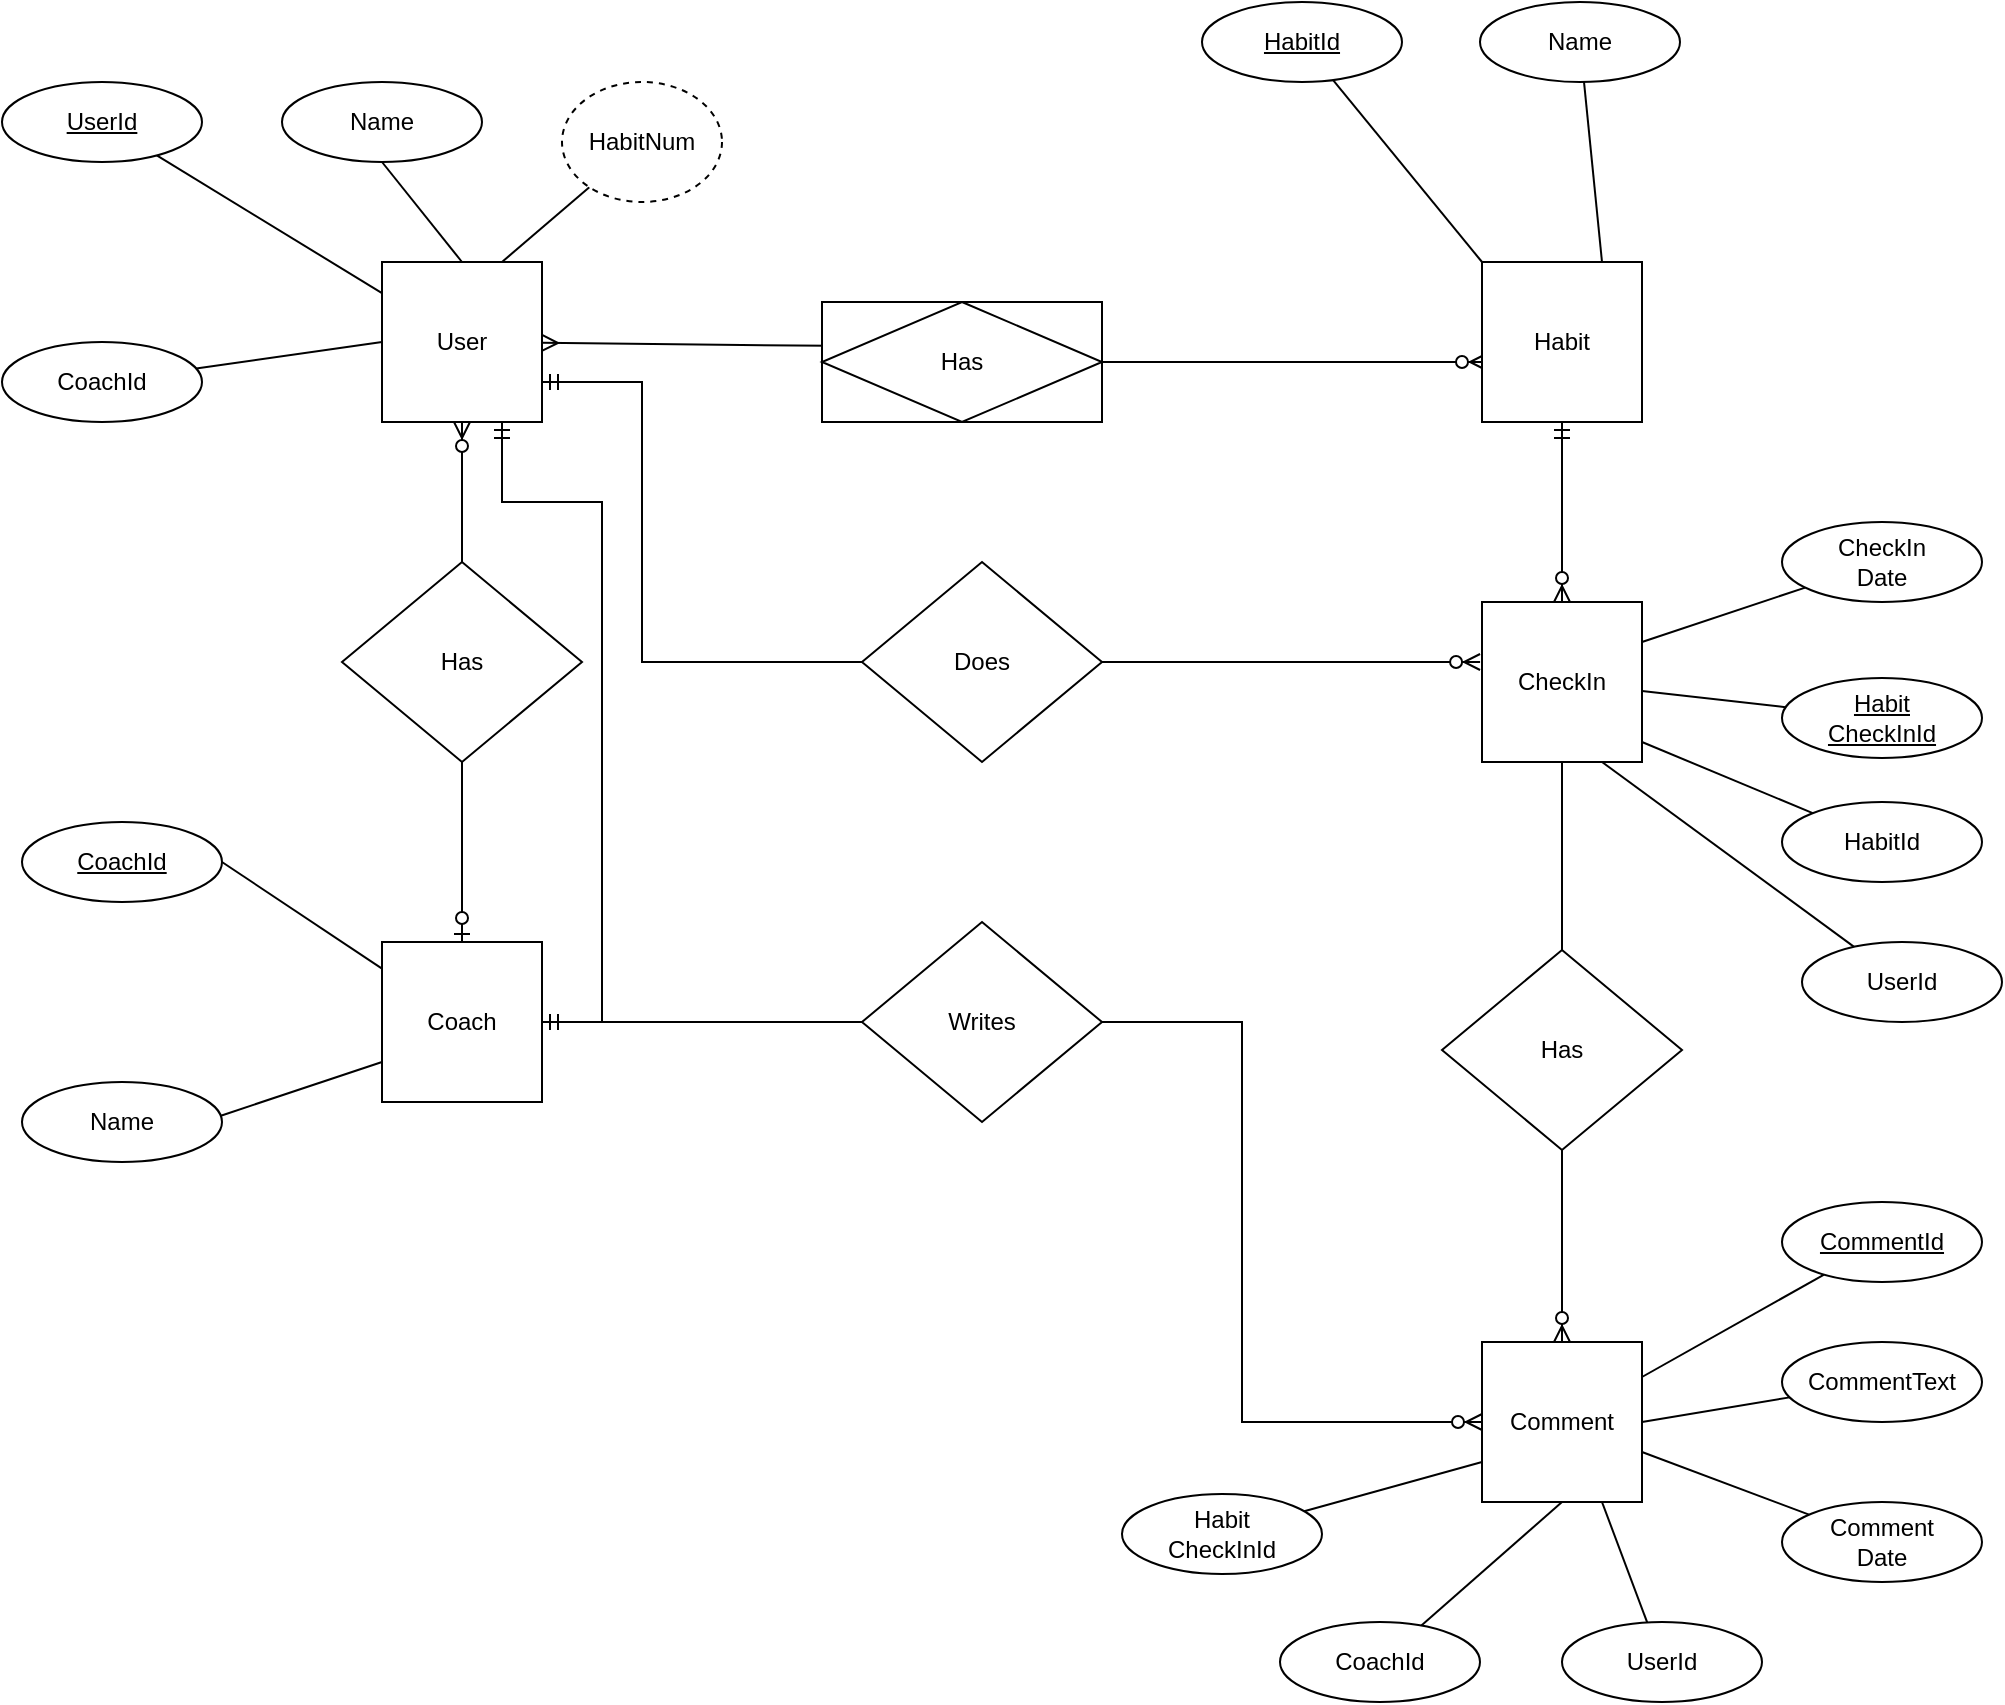 <mxfile version="12.5.6" type="device"><diagram id="C5RBs43oDa-KdzZeNtuy" name="Page-1"><mxGraphModel dx="2563" dy="900" grid="1" gridSize="10" guides="1" tooltips="1" connect="1" arrows="1" fold="1" page="1" pageScale="1" pageWidth="827" pageHeight="1169" math="0" shadow="0"><root><mxCell id="WIyWlLk6GJQsqaUBKTNV-0"/><mxCell id="WIyWlLk6GJQsqaUBKTNV-1" parent="WIyWlLk6GJQsqaUBKTNV-0"/><mxCell id="skSnSxCGhigC-r8xZmUD-5" style="rounded=0;orthogonalLoop=1;jettySize=auto;html=1;startArrow=ERmany;startFill=0;" edge="1" parent="WIyWlLk6GJQsqaUBKTNV-1" source="skSnSxCGhigC-r8xZmUD-0"><mxGeometry relative="1" as="geometry"><mxPoint x="400" y="232" as="targetPoint"/></mxGeometry></mxCell><mxCell id="skSnSxCGhigC-r8xZmUD-23" style="edgeStyle=none;rounded=0;orthogonalLoop=1;jettySize=auto;html=1;entryX=0.5;entryY=0;entryDx=0;entryDy=0;startArrow=ERzeroToMany;startFill=1;endArrow=none;endFill=0;" edge="1" parent="WIyWlLk6GJQsqaUBKTNV-1" source="skSnSxCGhigC-r8xZmUD-0" target="skSnSxCGhigC-r8xZmUD-22"><mxGeometry relative="1" as="geometry"/></mxCell><mxCell id="skSnSxCGhigC-r8xZmUD-25" style="edgeStyle=none;rounded=0;orthogonalLoop=1;jettySize=auto;html=1;exitX=1;exitY=0.75;exitDx=0;exitDy=0;entryX=0;entryY=0.5;entryDx=0;entryDy=0;startArrow=ERmandOne;startFill=0;endArrow=none;endFill=0;" edge="1" parent="WIyWlLk6GJQsqaUBKTNV-1" source="skSnSxCGhigC-r8xZmUD-0" target="skSnSxCGhigC-r8xZmUD-24"><mxGeometry relative="1" as="geometry"><Array as="points"><mxPoint x="300" y="250"/><mxPoint x="300" y="390"/></Array></mxGeometry></mxCell><mxCell id="skSnSxCGhigC-r8xZmUD-33" style="edgeStyle=none;rounded=0;orthogonalLoop=1;jettySize=auto;html=1;exitX=0.75;exitY=1;exitDx=0;exitDy=0;entryX=0;entryY=0.5;entryDx=0;entryDy=0;startArrow=ERmandOne;startFill=0;endArrow=none;endFill=0;" edge="1" parent="WIyWlLk6GJQsqaUBKTNV-1" source="skSnSxCGhigC-r8xZmUD-0" target="skSnSxCGhigC-r8xZmUD-32"><mxGeometry relative="1" as="geometry"><Array as="points"><mxPoint x="230" y="310"/><mxPoint x="280" y="310"/><mxPoint x="280" y="570"/></Array></mxGeometry></mxCell><mxCell id="skSnSxCGhigC-r8xZmUD-0" value="User" style="whiteSpace=wrap;html=1;aspect=fixed;" vertex="1" parent="WIyWlLk6GJQsqaUBKTNV-1"><mxGeometry x="170" y="190" width="80" height="80" as="geometry"/></mxCell><mxCell id="skSnSxCGhigC-r8xZmUD-6" style="rounded=0;orthogonalLoop=1;jettySize=auto;html=1;entryX=0.025;entryY=0.625;entryDx=0;entryDy=0;entryPerimeter=0;endArrow=ERzeroToMany;endFill=1;startArrow=none;startFill=0;" edge="1" parent="WIyWlLk6GJQsqaUBKTNV-1" source="skSnSxCGhigC-r8xZmUD-1" target="skSnSxCGhigC-r8xZmUD-3"><mxGeometry relative="1" as="geometry"/></mxCell><mxCell id="skSnSxCGhigC-r8xZmUD-1" value="Has" style="shape=associativeEntity;whiteSpace=wrap;html=1;align=center;" vertex="1" parent="WIyWlLk6GJQsqaUBKTNV-1"><mxGeometry x="390" y="210" width="140" height="60" as="geometry"/></mxCell><mxCell id="skSnSxCGhigC-r8xZmUD-29" style="edgeStyle=none;rounded=0;orthogonalLoop=1;jettySize=auto;html=1;exitX=0.5;exitY=1;exitDx=0;exitDy=0;entryX=0.5;entryY=0;entryDx=0;entryDy=0;startArrow=ERmandOne;startFill=0;endArrow=ERzeroToMany;endFill=1;" edge="1" parent="WIyWlLk6GJQsqaUBKTNV-1" source="skSnSxCGhigC-r8xZmUD-3" target="skSnSxCGhigC-r8xZmUD-26"><mxGeometry relative="1" as="geometry"/></mxCell><mxCell id="skSnSxCGhigC-r8xZmUD-3" value="Habit" style="whiteSpace=wrap;html=1;aspect=fixed;" vertex="1" parent="WIyWlLk6GJQsqaUBKTNV-1"><mxGeometry x="720" y="190" width="80" height="80" as="geometry"/></mxCell><mxCell id="skSnSxCGhigC-r8xZmUD-16" style="edgeStyle=none;rounded=0;orthogonalLoop=1;jettySize=auto;html=1;entryX=0.75;entryY=0;entryDx=0;entryDy=0;startArrow=none;startFill=0;endArrow=none;endFill=0;" edge="1" parent="WIyWlLk6GJQsqaUBKTNV-1" source="skSnSxCGhigC-r8xZmUD-13" target="skSnSxCGhigC-r8xZmUD-0"><mxGeometry relative="1" as="geometry"/></mxCell><mxCell id="skSnSxCGhigC-r8xZmUD-13" value="HabitNum" style="ellipse;whiteSpace=wrap;html=1;align=center;dashed=1;" vertex="1" parent="WIyWlLk6GJQsqaUBKTNV-1"><mxGeometry x="260" y="100" width="80" height="60" as="geometry"/></mxCell><mxCell id="skSnSxCGhigC-r8xZmUD-22" value="Has" style="shape=rhombus;perimeter=rhombusPerimeter;whiteSpace=wrap;html=1;align=center;" vertex="1" parent="WIyWlLk6GJQsqaUBKTNV-1"><mxGeometry x="150" y="340" width="120" height="100" as="geometry"/></mxCell><mxCell id="skSnSxCGhigC-r8xZmUD-27" style="edgeStyle=none;rounded=0;orthogonalLoop=1;jettySize=auto;html=1;entryX=-0.012;entryY=0.375;entryDx=0;entryDy=0;entryPerimeter=0;startArrow=none;startFill=0;endArrow=ERzeroToMany;endFill=1;" edge="1" parent="WIyWlLk6GJQsqaUBKTNV-1" source="skSnSxCGhigC-r8xZmUD-24" target="skSnSxCGhigC-r8xZmUD-26"><mxGeometry relative="1" as="geometry"/></mxCell><mxCell id="skSnSxCGhigC-r8xZmUD-24" value="Does" style="shape=rhombus;perimeter=rhombusPerimeter;whiteSpace=wrap;html=1;align=center;" vertex="1" parent="WIyWlLk6GJQsqaUBKTNV-1"><mxGeometry x="410" y="340" width="120" height="100" as="geometry"/></mxCell><mxCell id="skSnSxCGhigC-r8xZmUD-26" value="CheckIn" style="whiteSpace=wrap;html=1;aspect=fixed;" vertex="1" parent="WIyWlLk6GJQsqaUBKTNV-1"><mxGeometry x="720" y="360" width="80" height="80" as="geometry"/></mxCell><mxCell id="skSnSxCGhigC-r8xZmUD-31" style="edgeStyle=none;rounded=0;orthogonalLoop=1;jettySize=auto;html=1;exitX=0.5;exitY=0;exitDx=0;exitDy=0;entryX=0.5;entryY=1;entryDx=0;entryDy=0;startArrow=ERzeroToOne;startFill=1;endArrow=none;endFill=0;" edge="1" parent="WIyWlLk6GJQsqaUBKTNV-1" source="skSnSxCGhigC-r8xZmUD-30" target="skSnSxCGhigC-r8xZmUD-22"><mxGeometry relative="1" as="geometry"/></mxCell><mxCell id="skSnSxCGhigC-r8xZmUD-35" style="edgeStyle=none;rounded=0;orthogonalLoop=1;jettySize=auto;html=1;exitX=1;exitY=0.5;exitDx=0;exitDy=0;startArrow=ERmandOne;startFill=0;endArrow=none;endFill=0;" edge="1" parent="WIyWlLk6GJQsqaUBKTNV-1" source="skSnSxCGhigC-r8xZmUD-30"><mxGeometry relative="1" as="geometry"><mxPoint x="280" y="570" as="targetPoint"/></mxGeometry></mxCell><mxCell id="skSnSxCGhigC-r8xZmUD-30" value="Coach" style="whiteSpace=wrap;html=1;aspect=fixed;" vertex="1" parent="WIyWlLk6GJQsqaUBKTNV-1"><mxGeometry x="170" y="530" width="80" height="80" as="geometry"/></mxCell><mxCell id="skSnSxCGhigC-r8xZmUD-60" style="edgeStyle=none;rounded=0;orthogonalLoop=1;jettySize=auto;html=1;entryX=0;entryY=0.5;entryDx=0;entryDy=0;startArrow=none;startFill=0;endArrow=ERzeroToMany;endFill=1;exitX=1;exitY=0.5;exitDx=0;exitDy=0;" edge="1" parent="WIyWlLk6GJQsqaUBKTNV-1" source="skSnSxCGhigC-r8xZmUD-32" target="skSnSxCGhigC-r8xZmUD-42"><mxGeometry relative="1" as="geometry"><Array as="points"><mxPoint x="600" y="570"/><mxPoint x="600" y="770"/></Array></mxGeometry></mxCell><mxCell id="skSnSxCGhigC-r8xZmUD-32" value="Writes" style="shape=rhombus;perimeter=rhombusPerimeter;whiteSpace=wrap;html=1;align=center;" vertex="1" parent="WIyWlLk6GJQsqaUBKTNV-1"><mxGeometry x="410" y="520" width="120" height="100" as="geometry"/></mxCell><mxCell id="skSnSxCGhigC-r8xZmUD-39" style="edgeStyle=none;rounded=0;orthogonalLoop=1;jettySize=auto;html=1;entryX=0;entryY=0.75;entryDx=0;entryDy=0;startArrow=none;startFill=0;endArrow=none;endFill=0;" edge="1" parent="WIyWlLk6GJQsqaUBKTNV-1" target="skSnSxCGhigC-r8xZmUD-30"><mxGeometry relative="1" as="geometry"><mxPoint x="87.947" y="617.351" as="sourcePoint"/></mxGeometry></mxCell><mxCell id="skSnSxCGhigC-r8xZmUD-41" style="edgeStyle=none;rounded=0;orthogonalLoop=1;jettySize=auto;html=1;startArrow=none;startFill=0;endArrow=none;endFill=0;" edge="1" parent="WIyWlLk6GJQsqaUBKTNV-1" source="skSnSxCGhigC-r8xZmUD-40" target="skSnSxCGhigC-r8xZmUD-26"><mxGeometry relative="1" as="geometry"/></mxCell><mxCell id="skSnSxCGhigC-r8xZmUD-69" style="edgeStyle=none;rounded=0;orthogonalLoop=1;jettySize=auto;html=1;exitX=0.5;exitY=1;exitDx=0;exitDy=0;entryX=0.5;entryY=0;entryDx=0;entryDy=0;startArrow=none;startFill=0;endArrow=ERzeroToMany;endFill=1;" edge="1" parent="WIyWlLk6GJQsqaUBKTNV-1" source="skSnSxCGhigC-r8xZmUD-40" target="skSnSxCGhigC-r8xZmUD-42"><mxGeometry relative="1" as="geometry"/></mxCell><mxCell id="skSnSxCGhigC-r8xZmUD-40" value="Has" style="shape=rhombus;perimeter=rhombusPerimeter;whiteSpace=wrap;html=1;align=center;" vertex="1" parent="WIyWlLk6GJQsqaUBKTNV-1"><mxGeometry x="700" y="534" width="120" height="100" as="geometry"/></mxCell><mxCell id="skSnSxCGhigC-r8xZmUD-42" value="Comment" style="whiteSpace=wrap;html=1;aspect=fixed;" vertex="1" parent="WIyWlLk6GJQsqaUBKTNV-1"><mxGeometry x="720" y="730" width="80" height="80" as="geometry"/></mxCell><mxCell id="skSnSxCGhigC-r8xZmUD-48" style="edgeStyle=none;rounded=0;orthogonalLoop=1;jettySize=auto;html=1;exitX=0.5;exitY=1;exitDx=0;exitDy=0;entryX=0.5;entryY=0;entryDx=0;entryDy=0;startArrow=none;startFill=0;endArrow=none;endFill=0;" edge="1" parent="WIyWlLk6GJQsqaUBKTNV-1" source="skSnSxCGhigC-r8xZmUD-47" target="skSnSxCGhigC-r8xZmUD-0"><mxGeometry relative="1" as="geometry"/></mxCell><mxCell id="skSnSxCGhigC-r8xZmUD-47" value="Name" style="ellipse;whiteSpace=wrap;html=1;align=center;" vertex="1" parent="WIyWlLk6GJQsqaUBKTNV-1"><mxGeometry x="120" y="100" width="100" height="40" as="geometry"/></mxCell><mxCell id="skSnSxCGhigC-r8xZmUD-50" style="edgeStyle=none;rounded=0;orthogonalLoop=1;jettySize=auto;html=1;startArrow=none;startFill=0;endArrow=none;endFill=0;" edge="1" parent="WIyWlLk6GJQsqaUBKTNV-1" source="skSnSxCGhigC-r8xZmUD-49" target="skSnSxCGhigC-r8xZmUD-0"><mxGeometry relative="1" as="geometry"/></mxCell><mxCell id="skSnSxCGhigC-r8xZmUD-49" value="&lt;u&gt;UserId&lt;/u&gt;" style="ellipse;whiteSpace=wrap;html=1;align=center;" vertex="1" parent="WIyWlLk6GJQsqaUBKTNV-1"><mxGeometry x="-20" y="100" width="100" height="40" as="geometry"/></mxCell><mxCell id="skSnSxCGhigC-r8xZmUD-52" style="edgeStyle=none;rounded=0;orthogonalLoop=1;jettySize=auto;html=1;entryX=0;entryY=0.5;entryDx=0;entryDy=0;startArrow=none;startFill=0;endArrow=none;endFill=0;" edge="1" parent="WIyWlLk6GJQsqaUBKTNV-1" source="skSnSxCGhigC-r8xZmUD-51" target="skSnSxCGhigC-r8xZmUD-0"><mxGeometry relative="1" as="geometry"/></mxCell><mxCell id="skSnSxCGhigC-r8xZmUD-51" value="CoachId" style="ellipse;whiteSpace=wrap;html=1;align=center;" vertex="1" parent="WIyWlLk6GJQsqaUBKTNV-1"><mxGeometry x="-20" y="230" width="100" height="40" as="geometry"/></mxCell><mxCell id="skSnSxCGhigC-r8xZmUD-54" style="edgeStyle=none;rounded=0;orthogonalLoop=1;jettySize=auto;html=1;entryX=0.75;entryY=0;entryDx=0;entryDy=0;startArrow=none;startFill=0;endArrow=none;endFill=0;" edge="1" parent="WIyWlLk6GJQsqaUBKTNV-1" source="skSnSxCGhigC-r8xZmUD-53" target="skSnSxCGhigC-r8xZmUD-3"><mxGeometry relative="1" as="geometry"/></mxCell><mxCell id="skSnSxCGhigC-r8xZmUD-53" value="Name" style="ellipse;whiteSpace=wrap;html=1;align=center;" vertex="1" parent="WIyWlLk6GJQsqaUBKTNV-1"><mxGeometry x="719" y="60" width="100" height="40" as="geometry"/></mxCell><mxCell id="skSnSxCGhigC-r8xZmUD-56" style="edgeStyle=none;rounded=0;orthogonalLoop=1;jettySize=auto;html=1;entryX=0;entryY=0;entryDx=0;entryDy=0;startArrow=none;startFill=0;endArrow=none;endFill=0;" edge="1" parent="WIyWlLk6GJQsqaUBKTNV-1" source="skSnSxCGhigC-r8xZmUD-55" target="skSnSxCGhigC-r8xZmUD-3"><mxGeometry relative="1" as="geometry"/></mxCell><mxCell id="skSnSxCGhigC-r8xZmUD-55" value="&lt;u&gt;HabitId&lt;/u&gt;" style="ellipse;whiteSpace=wrap;html=1;align=center;" vertex="1" parent="WIyWlLk6GJQsqaUBKTNV-1"><mxGeometry x="580" y="60" width="100" height="40" as="geometry"/></mxCell><mxCell id="skSnSxCGhigC-r8xZmUD-58" style="edgeStyle=none;rounded=0;orthogonalLoop=1;jettySize=auto;html=1;exitX=1;exitY=0.5;exitDx=0;exitDy=0;startArrow=none;startFill=0;endArrow=none;endFill=0;" edge="1" parent="WIyWlLk6GJQsqaUBKTNV-1" source="skSnSxCGhigC-r8xZmUD-57" target="skSnSxCGhigC-r8xZmUD-30"><mxGeometry relative="1" as="geometry"/></mxCell><mxCell id="skSnSxCGhigC-r8xZmUD-57" value="&lt;u&gt;CoachId&lt;/u&gt;" style="ellipse;whiteSpace=wrap;html=1;align=center;" vertex="1" parent="WIyWlLk6GJQsqaUBKTNV-1"><mxGeometry x="-10" y="470" width="100" height="40" as="geometry"/></mxCell><mxCell id="skSnSxCGhigC-r8xZmUD-59" value="Name" style="ellipse;whiteSpace=wrap;html=1;align=center;" vertex="1" parent="WIyWlLk6GJQsqaUBKTNV-1"><mxGeometry x="-10" y="600" width="100" height="40" as="geometry"/></mxCell><mxCell id="skSnSxCGhigC-r8xZmUD-62" style="edgeStyle=none;rounded=0;orthogonalLoop=1;jettySize=auto;html=1;entryX=1;entryY=0.25;entryDx=0;entryDy=0;startArrow=none;startFill=0;endArrow=none;endFill=0;" edge="1" parent="WIyWlLk6GJQsqaUBKTNV-1" source="skSnSxCGhigC-r8xZmUD-61" target="skSnSxCGhigC-r8xZmUD-26"><mxGeometry relative="1" as="geometry"/></mxCell><mxCell id="skSnSxCGhigC-r8xZmUD-61" value="CheckIn&lt;br&gt;Date" style="ellipse;whiteSpace=wrap;html=1;align=center;" vertex="1" parent="WIyWlLk6GJQsqaUBKTNV-1"><mxGeometry x="870" y="320" width="100" height="40" as="geometry"/></mxCell><mxCell id="skSnSxCGhigC-r8xZmUD-64" style="edgeStyle=none;rounded=0;orthogonalLoop=1;jettySize=auto;html=1;startArrow=none;startFill=0;endArrow=none;endFill=0;" edge="1" parent="WIyWlLk6GJQsqaUBKTNV-1" source="skSnSxCGhigC-r8xZmUD-63" target="skSnSxCGhigC-r8xZmUD-26"><mxGeometry relative="1" as="geometry"/></mxCell><mxCell id="skSnSxCGhigC-r8xZmUD-63" value="&lt;u&gt;Habit&lt;br&gt;CheckInId&lt;/u&gt;" style="ellipse;whiteSpace=wrap;html=1;align=center;" vertex="1" parent="WIyWlLk6GJQsqaUBKTNV-1"><mxGeometry x="870" y="398" width="100" height="40" as="geometry"/></mxCell><mxCell id="skSnSxCGhigC-r8xZmUD-66" style="edgeStyle=none;rounded=0;orthogonalLoop=1;jettySize=auto;html=1;entryX=1;entryY=0.875;entryDx=0;entryDy=0;entryPerimeter=0;startArrow=none;startFill=0;endArrow=none;endFill=0;" edge="1" parent="WIyWlLk6GJQsqaUBKTNV-1" source="skSnSxCGhigC-r8xZmUD-65" target="skSnSxCGhigC-r8xZmUD-26"><mxGeometry relative="1" as="geometry"/></mxCell><mxCell id="skSnSxCGhigC-r8xZmUD-65" value="HabitId" style="ellipse;whiteSpace=wrap;html=1;align=center;" vertex="1" parent="WIyWlLk6GJQsqaUBKTNV-1"><mxGeometry x="870" y="460" width="100" height="40" as="geometry"/></mxCell><mxCell id="skSnSxCGhigC-r8xZmUD-68" style="edgeStyle=none;rounded=0;orthogonalLoop=1;jettySize=auto;html=1;entryX=0.75;entryY=1;entryDx=0;entryDy=0;startArrow=none;startFill=0;endArrow=none;endFill=0;" edge="1" parent="WIyWlLk6GJQsqaUBKTNV-1" source="skSnSxCGhigC-r8xZmUD-67" target="skSnSxCGhigC-r8xZmUD-26"><mxGeometry relative="1" as="geometry"/></mxCell><mxCell id="skSnSxCGhigC-r8xZmUD-67" value="UserId" style="ellipse;whiteSpace=wrap;html=1;align=center;" vertex="1" parent="WIyWlLk6GJQsqaUBKTNV-1"><mxGeometry x="880" y="530" width="100" height="40" as="geometry"/></mxCell><mxCell id="skSnSxCGhigC-r8xZmUD-71" style="edgeStyle=none;rounded=0;orthogonalLoop=1;jettySize=auto;html=1;startArrow=none;startFill=0;endArrow=none;endFill=0;" edge="1" parent="WIyWlLk6GJQsqaUBKTNV-1" source="skSnSxCGhigC-r8xZmUD-70" target="skSnSxCGhigC-r8xZmUD-42"><mxGeometry relative="1" as="geometry"/></mxCell><mxCell id="skSnSxCGhigC-r8xZmUD-70" value="&lt;u&gt;CommentId&lt;/u&gt;" style="ellipse;whiteSpace=wrap;html=1;align=center;" vertex="1" parent="WIyWlLk6GJQsqaUBKTNV-1"><mxGeometry x="870" y="660" width="100" height="40" as="geometry"/></mxCell><mxCell id="skSnSxCGhigC-r8xZmUD-73" style="edgeStyle=none;rounded=0;orthogonalLoop=1;jettySize=auto;html=1;entryX=1;entryY=0.5;entryDx=0;entryDy=0;startArrow=none;startFill=0;endArrow=none;endFill=0;" edge="1" parent="WIyWlLk6GJQsqaUBKTNV-1" source="skSnSxCGhigC-r8xZmUD-72" target="skSnSxCGhigC-r8xZmUD-42"><mxGeometry relative="1" as="geometry"/></mxCell><mxCell id="skSnSxCGhigC-r8xZmUD-72" value="CommentText" style="ellipse;whiteSpace=wrap;html=1;align=center;" vertex="1" parent="WIyWlLk6GJQsqaUBKTNV-1"><mxGeometry x="870" y="730" width="100" height="40" as="geometry"/></mxCell><mxCell id="skSnSxCGhigC-r8xZmUD-75" style="edgeStyle=none;rounded=0;orthogonalLoop=1;jettySize=auto;html=1;startArrow=none;startFill=0;endArrow=none;endFill=0;" edge="1" parent="WIyWlLk6GJQsqaUBKTNV-1" source="skSnSxCGhigC-r8xZmUD-74" target="skSnSxCGhigC-r8xZmUD-42"><mxGeometry relative="1" as="geometry"/></mxCell><mxCell id="skSnSxCGhigC-r8xZmUD-74" value="Comment&lt;br&gt;Date" style="ellipse;whiteSpace=wrap;html=1;align=center;" vertex="1" parent="WIyWlLk6GJQsqaUBKTNV-1"><mxGeometry x="870" y="810" width="100" height="40" as="geometry"/></mxCell><mxCell id="skSnSxCGhigC-r8xZmUD-77" style="edgeStyle=none;rounded=0;orthogonalLoop=1;jettySize=auto;html=1;entryX=0.75;entryY=1;entryDx=0;entryDy=0;startArrow=none;startFill=0;endArrow=none;endFill=0;" edge="1" parent="WIyWlLk6GJQsqaUBKTNV-1" source="skSnSxCGhigC-r8xZmUD-76" target="skSnSxCGhigC-r8xZmUD-42"><mxGeometry relative="1" as="geometry"/></mxCell><mxCell id="skSnSxCGhigC-r8xZmUD-76" value="UserId" style="ellipse;whiteSpace=wrap;html=1;align=center;" vertex="1" parent="WIyWlLk6GJQsqaUBKTNV-1"><mxGeometry x="760" y="870" width="100" height="40" as="geometry"/></mxCell><mxCell id="skSnSxCGhigC-r8xZmUD-79" style="edgeStyle=none;rounded=0;orthogonalLoop=1;jettySize=auto;html=1;entryX=0.5;entryY=1;entryDx=0;entryDy=0;startArrow=none;startFill=0;endArrow=none;endFill=0;" edge="1" parent="WIyWlLk6GJQsqaUBKTNV-1" source="skSnSxCGhigC-r8xZmUD-78" target="skSnSxCGhigC-r8xZmUD-42"><mxGeometry relative="1" as="geometry"/></mxCell><mxCell id="skSnSxCGhigC-r8xZmUD-78" value="CoachId" style="ellipse;whiteSpace=wrap;html=1;align=center;" vertex="1" parent="WIyWlLk6GJQsqaUBKTNV-1"><mxGeometry x="619" y="870" width="100" height="40" as="geometry"/></mxCell><mxCell id="skSnSxCGhigC-r8xZmUD-81" style="edgeStyle=none;rounded=0;orthogonalLoop=1;jettySize=auto;html=1;entryX=0;entryY=0.75;entryDx=0;entryDy=0;startArrow=none;startFill=0;endArrow=none;endFill=0;" edge="1" parent="WIyWlLk6GJQsqaUBKTNV-1" source="skSnSxCGhigC-r8xZmUD-80" target="skSnSxCGhigC-r8xZmUD-42"><mxGeometry relative="1" as="geometry"/></mxCell><mxCell id="skSnSxCGhigC-r8xZmUD-80" value="Habit&lt;br&gt;CheckInId" style="ellipse;whiteSpace=wrap;html=1;align=center;" vertex="1" parent="WIyWlLk6GJQsqaUBKTNV-1"><mxGeometry x="540" y="806" width="100" height="40" as="geometry"/></mxCell></root></mxGraphModel></diagram></mxfile>